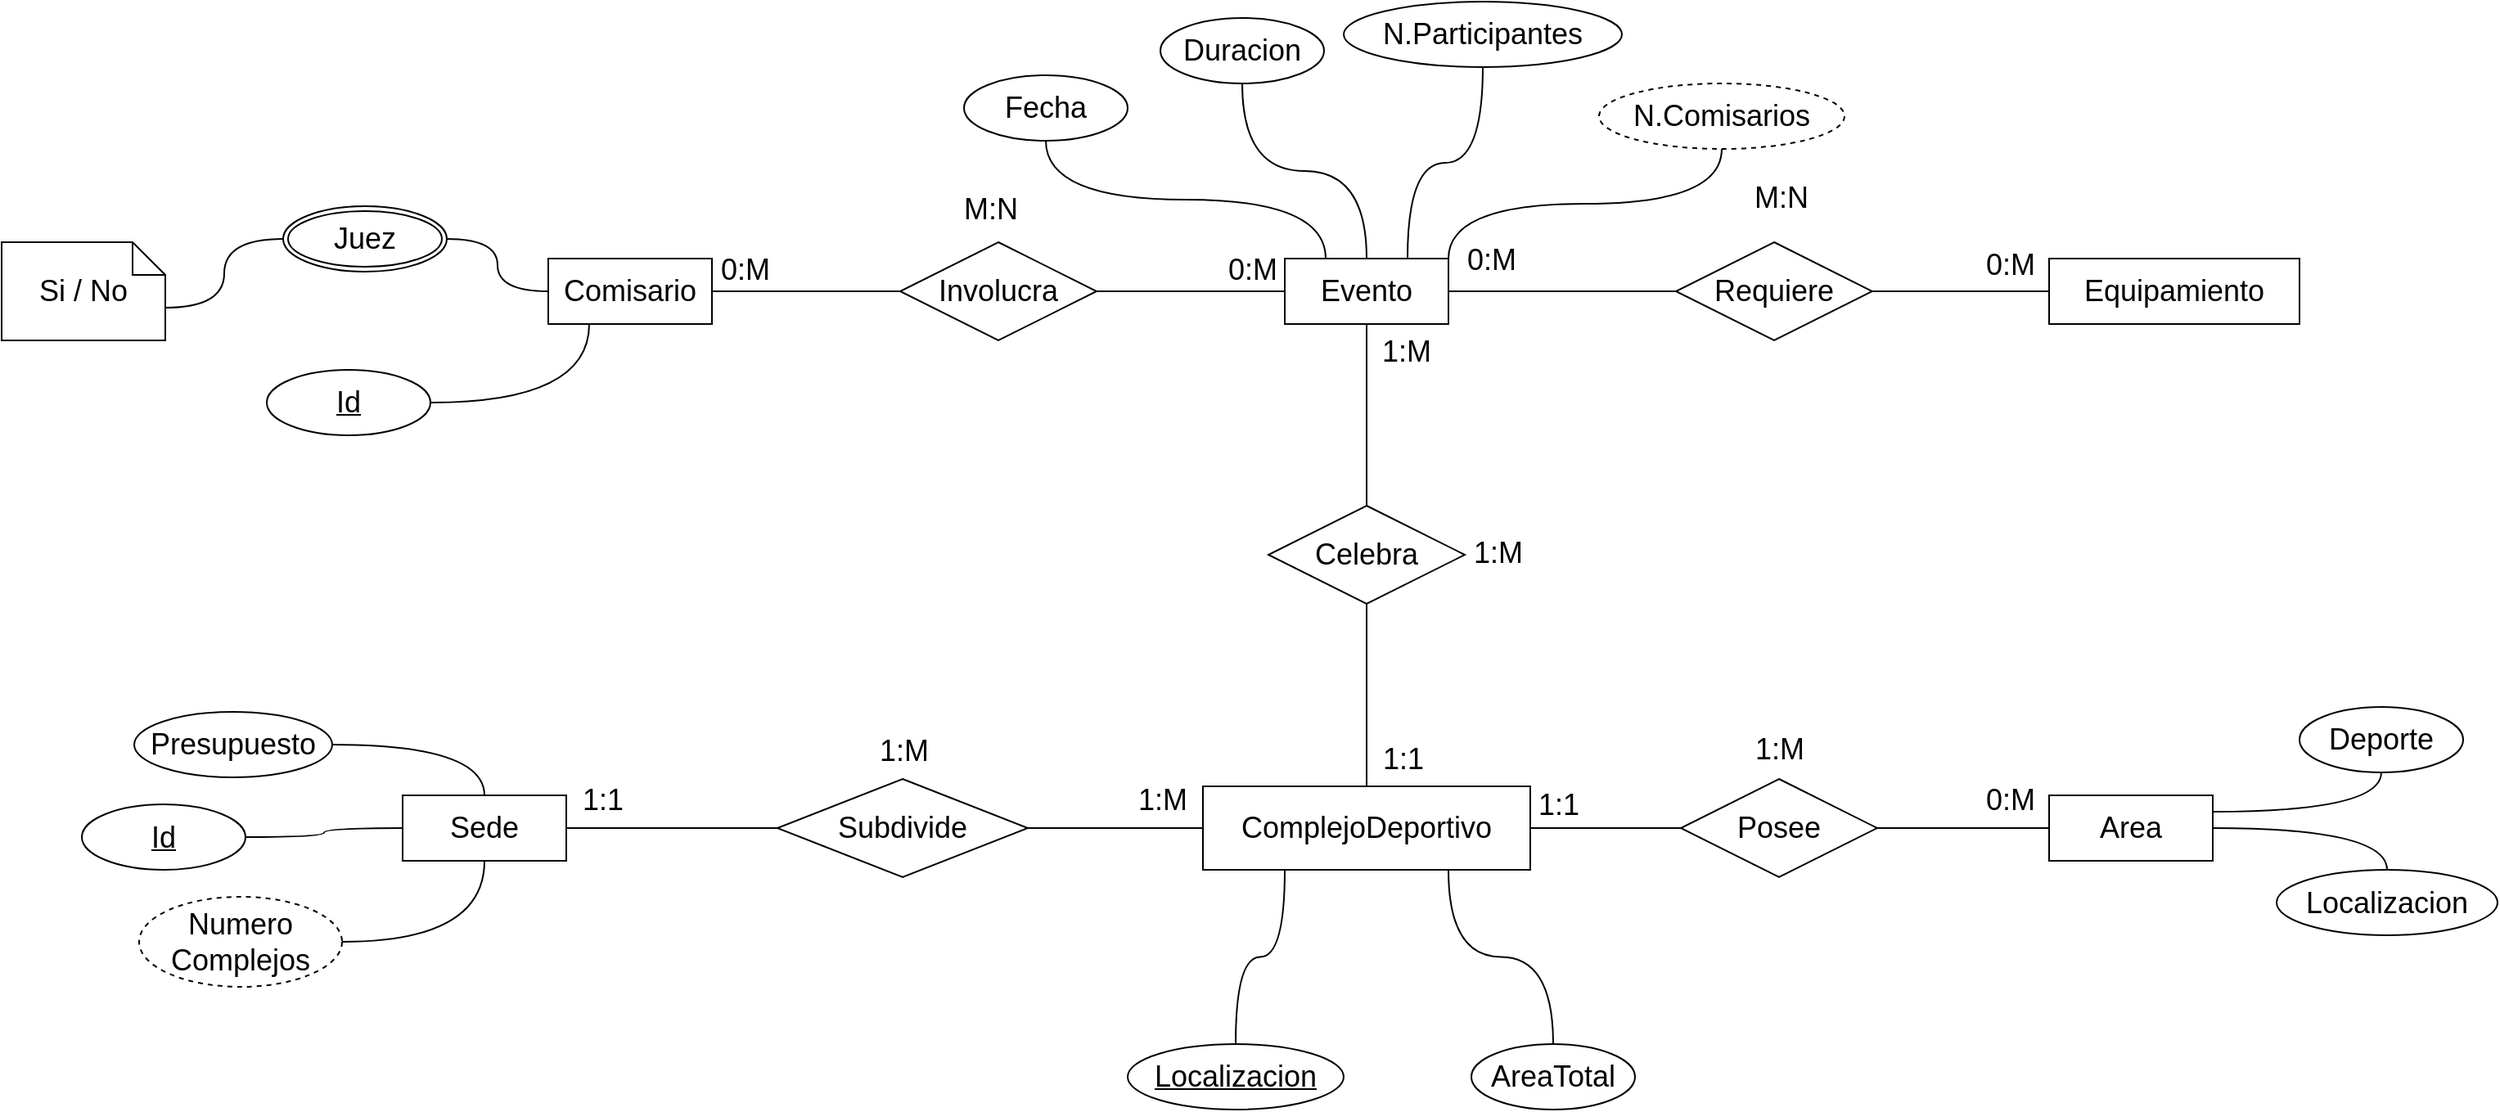 <mxfile version="22.0.8" type="github">
  <diagram id="R2lEEEUBdFMjLlhIrx00" name="Page-1">
    <mxGraphModel dx="2962" dy="1267" grid="0" gridSize="10" guides="1" tooltips="1" connect="1" arrows="1" fold="1" page="0" pageScale="1" pageWidth="850" pageHeight="1100" math="0" shadow="0" extFonts="Permanent Marker^https://fonts.googleapis.com/css?family=Permanent+Marker">
      <root>
        <mxCell id="0" />
        <mxCell id="1" parent="0" />
        <mxCell id="uXSZ9oOi-HadZaXaUpzR-9" style="edgeStyle=orthogonalEdgeStyle;rounded=0;orthogonalLoop=1;jettySize=auto;html=1;exitX=0;exitY=0.5;exitDx=0;exitDy=0;endArrow=none;endFill=0;" parent="1" source="uXSZ9oOi-HadZaXaUpzR-1" target="uXSZ9oOi-HadZaXaUpzR-7" edge="1">
          <mxGeometry relative="1" as="geometry" />
        </mxCell>
        <mxCell id="uXSZ9oOi-HadZaXaUpzR-18" style="edgeStyle=orthogonalEdgeStyle;rounded=0;orthogonalLoop=1;jettySize=auto;html=1;exitX=1;exitY=0.5;exitDx=0;exitDy=0;endArrow=none;endFill=0;" parent="1" source="uXSZ9oOi-HadZaXaUpzR-1" target="uXSZ9oOi-HadZaXaUpzR-14" edge="1">
          <mxGeometry relative="1" as="geometry" />
        </mxCell>
        <mxCell id="Mlw_gC38UTIcC0JPLQly-18" style="edgeStyle=orthogonalEdgeStyle;curved=1;rounded=0;orthogonalLoop=1;jettySize=auto;html=1;exitX=0.25;exitY=1;exitDx=0;exitDy=0;endArrow=none;endFill=0;" edge="1" parent="1" source="uXSZ9oOi-HadZaXaUpzR-1" target="Mlw_gC38UTIcC0JPLQly-17">
          <mxGeometry relative="1" as="geometry" />
        </mxCell>
        <mxCell id="Mlw_gC38UTIcC0JPLQly-19" style="edgeStyle=orthogonalEdgeStyle;curved=1;rounded=0;orthogonalLoop=1;jettySize=auto;html=1;exitX=0.75;exitY=1;exitDx=0;exitDy=0;endArrow=none;endFill=0;" edge="1" parent="1" source="uXSZ9oOi-HadZaXaUpzR-1" target="Mlw_gC38UTIcC0JPLQly-15">
          <mxGeometry relative="1" as="geometry" />
        </mxCell>
        <mxCell id="uXSZ9oOi-HadZaXaUpzR-1" value="&lt;font style=&quot;font-size: 18px;&quot;&gt;ComplejoDeportivo&lt;/font&gt;" style="whiteSpace=wrap;html=1;align=center;" parent="1" vertex="1">
          <mxGeometry x="-174" y="390.5" width="200" height="51" as="geometry" />
        </mxCell>
        <mxCell id="uXSZ9oOi-HadZaXaUpzR-8" style="edgeStyle=orthogonalEdgeStyle;rounded=0;orthogonalLoop=1;jettySize=auto;html=1;exitX=1;exitY=0.5;exitDx=0;exitDy=0;endArrow=none;endFill=0;" parent="1" source="uXSZ9oOi-HadZaXaUpzR-3" target="uXSZ9oOi-HadZaXaUpzR-7" edge="1">
          <mxGeometry relative="1" as="geometry" />
        </mxCell>
        <mxCell id="uXSZ9oOi-HadZaXaUpzR-3" value="&lt;font style=&quot;font-size: 18px;&quot;&gt;Sede&lt;/font&gt;" style="whiteSpace=wrap;html=1;align=center;" parent="1" vertex="1">
          <mxGeometry x="-663" y="396" width="100" height="40" as="geometry" />
        </mxCell>
        <mxCell id="uXSZ9oOi-HadZaXaUpzR-25" style="edgeStyle=orthogonalEdgeStyle;rounded=0;orthogonalLoop=1;jettySize=auto;html=1;endArrow=none;endFill=0;" parent="1" source="uXSZ9oOi-HadZaXaUpzR-4" target="uXSZ9oOi-HadZaXaUpzR-24" edge="1">
          <mxGeometry relative="1" as="geometry" />
        </mxCell>
        <mxCell id="Mlw_gC38UTIcC0JPLQly-36" style="edgeStyle=orthogonalEdgeStyle;curved=1;rounded=0;orthogonalLoop=1;jettySize=auto;html=1;exitX=0.25;exitY=0;exitDx=0;exitDy=0;endArrow=none;endFill=0;" edge="1" parent="1" source="uXSZ9oOi-HadZaXaUpzR-4" target="Mlw_gC38UTIcC0JPLQly-34">
          <mxGeometry relative="1" as="geometry" />
        </mxCell>
        <mxCell id="Mlw_gC38UTIcC0JPLQly-37" style="edgeStyle=orthogonalEdgeStyle;curved=1;rounded=0;orthogonalLoop=1;jettySize=auto;html=1;exitX=0.5;exitY=0;exitDx=0;exitDy=0;endArrow=none;endFill=0;" edge="1" parent="1" source="uXSZ9oOi-HadZaXaUpzR-4" target="Mlw_gC38UTIcC0JPLQly-33">
          <mxGeometry relative="1" as="geometry" />
        </mxCell>
        <mxCell id="Mlw_gC38UTIcC0JPLQly-38" style="edgeStyle=orthogonalEdgeStyle;curved=1;rounded=0;orthogonalLoop=1;jettySize=auto;html=1;exitX=0.75;exitY=0;exitDx=0;exitDy=0;endArrow=none;endFill=0;" edge="1" parent="1" source="uXSZ9oOi-HadZaXaUpzR-4" target="Mlw_gC38UTIcC0JPLQly-32">
          <mxGeometry relative="1" as="geometry" />
        </mxCell>
        <mxCell id="Mlw_gC38UTIcC0JPLQly-39" style="edgeStyle=orthogonalEdgeStyle;curved=1;rounded=0;orthogonalLoop=1;jettySize=auto;html=1;exitX=1;exitY=0;exitDx=0;exitDy=0;endArrow=none;endFill=0;" edge="1" parent="1" source="uXSZ9oOi-HadZaXaUpzR-4" target="Mlw_gC38UTIcC0JPLQly-35">
          <mxGeometry relative="1" as="geometry" />
        </mxCell>
        <mxCell id="uXSZ9oOi-HadZaXaUpzR-4" value="&lt;font style=&quot;font-size: 18px;&quot;&gt;Evento&lt;/font&gt;" style="whiteSpace=wrap;html=1;align=center;" parent="1" vertex="1">
          <mxGeometry x="-124" y="68" width="100" height="40" as="geometry" />
        </mxCell>
        <mxCell id="Mlw_gC38UTIcC0JPLQly-12" style="edgeStyle=orthogonalEdgeStyle;curved=1;rounded=0;orthogonalLoop=1;jettySize=auto;html=1;exitX=1;exitY=0.25;exitDx=0;exitDy=0;endArrow=none;endFill=0;" edge="1" parent="1" source="uXSZ9oOi-HadZaXaUpzR-5" target="Mlw_gC38UTIcC0JPLQly-10">
          <mxGeometry relative="1" as="geometry" />
        </mxCell>
        <mxCell id="Mlw_gC38UTIcC0JPLQly-13" style="edgeStyle=orthogonalEdgeStyle;curved=1;rounded=0;orthogonalLoop=1;jettySize=auto;html=1;exitX=1;exitY=0.5;exitDx=0;exitDy=0;endArrow=none;endFill=0;" edge="1" parent="1" source="uXSZ9oOi-HadZaXaUpzR-5" target="Mlw_gC38UTIcC0JPLQly-11">
          <mxGeometry relative="1" as="geometry" />
        </mxCell>
        <mxCell id="uXSZ9oOi-HadZaXaUpzR-5" value="&lt;font style=&quot;font-size: 18px;&quot;&gt;Area&lt;/font&gt;" style="whiteSpace=wrap;html=1;align=center;" parent="1" vertex="1">
          <mxGeometry x="343" y="396" width="100" height="40" as="geometry" />
        </mxCell>
        <mxCell id="uXSZ9oOi-HadZaXaUpzR-6" value="&lt;font style=&quot;font-size: 18px;&quot;&gt;Equipamiento&lt;/font&gt;" style="whiteSpace=wrap;html=1;align=center;" parent="1" vertex="1">
          <mxGeometry x="343" y="68" width="153" height="40" as="geometry" />
        </mxCell>
        <mxCell id="uXSZ9oOi-HadZaXaUpzR-7" value="&lt;font style=&quot;font-size: 18px;&quot;&gt;Subdivide&lt;/font&gt;" style="shape=rhombus;perimeter=rhombusPerimeter;whiteSpace=wrap;html=1;align=center;" parent="1" vertex="1">
          <mxGeometry x="-434" y="386" width="153" height="60" as="geometry" />
        </mxCell>
        <mxCell id="uXSZ9oOi-HadZaXaUpzR-22" style="edgeStyle=orthogonalEdgeStyle;rounded=0;orthogonalLoop=1;jettySize=auto;html=1;exitX=1;exitY=0.5;exitDx=0;exitDy=0;endArrow=none;endFill=0;" parent="1" source="uXSZ9oOi-HadZaXaUpzR-11" target="uXSZ9oOi-HadZaXaUpzR-13" edge="1">
          <mxGeometry relative="1" as="geometry" />
        </mxCell>
        <mxCell id="uXSZ9oOi-HadZaXaUpzR-11" value="&lt;font style=&quot;font-size: 18px;&quot;&gt;Comisario&lt;/font&gt;" style="whiteSpace=wrap;html=1;align=center;" parent="1" vertex="1">
          <mxGeometry x="-574" y="68" width="100" height="40" as="geometry" />
        </mxCell>
        <mxCell id="uXSZ9oOi-HadZaXaUpzR-20" style="edgeStyle=orthogonalEdgeStyle;rounded=0;orthogonalLoop=1;jettySize=auto;html=1;endArrow=none;endFill=0;" parent="1" source="uXSZ9oOi-HadZaXaUpzR-12" target="uXSZ9oOi-HadZaXaUpzR-1" edge="1">
          <mxGeometry relative="1" as="geometry" />
        </mxCell>
        <mxCell id="uXSZ9oOi-HadZaXaUpzR-21" style="edgeStyle=orthogonalEdgeStyle;rounded=0;orthogonalLoop=1;jettySize=auto;html=1;endArrow=none;endFill=0;" parent="1" source="uXSZ9oOi-HadZaXaUpzR-12" target="uXSZ9oOi-HadZaXaUpzR-4" edge="1">
          <mxGeometry relative="1" as="geometry" />
        </mxCell>
        <mxCell id="uXSZ9oOi-HadZaXaUpzR-12" value="&lt;font style=&quot;font-size: 18px;&quot;&gt;Celebra&lt;/font&gt;" style="shape=rhombus;perimeter=rhombusPerimeter;whiteSpace=wrap;html=1;align=center;" parent="1" vertex="1">
          <mxGeometry x="-134" y="219" width="120" height="60" as="geometry" />
        </mxCell>
        <mxCell id="uXSZ9oOi-HadZaXaUpzR-23" style="edgeStyle=orthogonalEdgeStyle;rounded=0;orthogonalLoop=1;jettySize=auto;html=1;exitX=1;exitY=0.5;exitDx=0;exitDy=0;endArrow=none;endFill=0;" parent="1" source="uXSZ9oOi-HadZaXaUpzR-13" target="uXSZ9oOi-HadZaXaUpzR-4" edge="1">
          <mxGeometry relative="1" as="geometry" />
        </mxCell>
        <mxCell id="uXSZ9oOi-HadZaXaUpzR-13" value="&lt;font style=&quot;font-size: 18px;&quot;&gt;Involucra&lt;/font&gt;" style="shape=rhombus;perimeter=rhombusPerimeter;whiteSpace=wrap;html=1;align=center;" parent="1" vertex="1">
          <mxGeometry x="-359" y="58" width="120" height="60" as="geometry" />
        </mxCell>
        <mxCell id="uXSZ9oOi-HadZaXaUpzR-19" style="edgeStyle=orthogonalEdgeStyle;rounded=0;orthogonalLoop=1;jettySize=auto;html=1;exitX=1;exitY=0.5;exitDx=0;exitDy=0;entryX=0;entryY=0.5;entryDx=0;entryDy=0;endArrow=none;endFill=0;" parent="1" source="uXSZ9oOi-HadZaXaUpzR-14" target="uXSZ9oOi-HadZaXaUpzR-5" edge="1">
          <mxGeometry relative="1" as="geometry" />
        </mxCell>
        <mxCell id="uXSZ9oOi-HadZaXaUpzR-14" value="&lt;span style=&quot;font-size: 18px;&quot;&gt;Posee&lt;/span&gt;" style="shape=rhombus;perimeter=rhombusPerimeter;whiteSpace=wrap;html=1;align=center;" parent="1" vertex="1">
          <mxGeometry x="118" y="386" width="120" height="60" as="geometry" />
        </mxCell>
        <mxCell id="uXSZ9oOi-HadZaXaUpzR-15" value="&lt;font style=&quot;font-size: 18px;&quot;&gt;1:M&lt;/font&gt;" style="text;html=1;align=center;verticalAlign=middle;resizable=0;points=[];autosize=1;strokeColor=none;fillColor=none;" parent="1" vertex="1">
          <mxGeometry x="-223" y="382" width="48" height="34" as="geometry" />
        </mxCell>
        <mxCell id="uXSZ9oOi-HadZaXaUpzR-16" value="&lt;font style=&quot;font-size: 18px;&quot;&gt;1:1&lt;/font&gt;" style="text;html=1;align=center;verticalAlign=middle;resizable=0;points=[];autosize=1;strokeColor=none;fillColor=none;" parent="1" vertex="1">
          <mxGeometry x="-563" y="382" width="43" height="34" as="geometry" />
        </mxCell>
        <mxCell id="uXSZ9oOi-HadZaXaUpzR-17" value="&lt;font style=&quot;font-size: 18px;&quot;&gt;1:M&lt;/font&gt;" style="text;html=1;align=center;verticalAlign=middle;resizable=0;points=[];autosize=1;strokeColor=none;fillColor=none;" parent="1" vertex="1">
          <mxGeometry x="-381.5" y="352" width="48" height="34" as="geometry" />
        </mxCell>
        <mxCell id="uXSZ9oOi-HadZaXaUpzR-26" style="edgeStyle=orthogonalEdgeStyle;rounded=0;orthogonalLoop=1;jettySize=auto;html=1;endArrow=none;endFill=0;" parent="1" source="uXSZ9oOi-HadZaXaUpzR-24" target="uXSZ9oOi-HadZaXaUpzR-6" edge="1">
          <mxGeometry relative="1" as="geometry" />
        </mxCell>
        <mxCell id="uXSZ9oOi-HadZaXaUpzR-24" value="&lt;span style=&quot;font-size: 18px;&quot;&gt;Requiere&lt;/span&gt;" style="shape=rhombus;perimeter=rhombusPerimeter;whiteSpace=wrap;html=1;align=center;" parent="1" vertex="1">
          <mxGeometry x="115" y="58" width="120" height="60" as="geometry" />
        </mxCell>
        <mxCell id="uXSZ9oOi-HadZaXaUpzR-27" value="&lt;font style=&quot;font-size: 18px;&quot;&gt;1:1&lt;/font&gt;" style="text;html=1;align=center;verticalAlign=middle;resizable=0;points=[];autosize=1;strokeColor=none;fillColor=none;" parent="1" vertex="1">
          <mxGeometry x="-74" y="356.5" width="43" height="34" as="geometry" />
        </mxCell>
        <mxCell id="uXSZ9oOi-HadZaXaUpzR-28" value="&lt;font style=&quot;font-size: 18px;&quot;&gt;0:M&lt;/font&gt;" style="text;html=1;align=center;verticalAlign=middle;resizable=0;points=[];autosize=1;strokeColor=none;fillColor=none;" parent="1" vertex="1">
          <mxGeometry x="-22" y="52" width="48" height="34" as="geometry" />
        </mxCell>
        <mxCell id="uXSZ9oOi-HadZaXaUpzR-29" value="&lt;font style=&quot;font-size: 18px;&quot;&gt;1:M&lt;/font&gt;" style="text;html=1;align=center;verticalAlign=middle;resizable=0;points=[];autosize=1;strokeColor=none;fillColor=none;" parent="1" vertex="1">
          <mxGeometry x="-74" y="108" width="48" height="34" as="geometry" />
        </mxCell>
        <mxCell id="Mlw_gC38UTIcC0JPLQly-1" value="&lt;font style=&quot;font-size: 18px;&quot;&gt;0:M&lt;/font&gt;" style="text;html=1;align=center;verticalAlign=middle;resizable=0;points=[];autosize=1;strokeColor=none;fillColor=none;" vertex="1" parent="1">
          <mxGeometry x="295" y="382" width="48" height="34" as="geometry" />
        </mxCell>
        <mxCell id="Mlw_gC38UTIcC0JPLQly-2" value="&lt;font style=&quot;font-size: 18px;&quot;&gt;1:1&lt;/font&gt;" style="text;html=1;align=center;verticalAlign=middle;resizable=0;points=[];autosize=1;strokeColor=none;fillColor=none;" vertex="1" parent="1">
          <mxGeometry x="21" y="385" width="43" height="34" as="geometry" />
        </mxCell>
        <mxCell id="Mlw_gC38UTIcC0JPLQly-3" value="&lt;font style=&quot;font-size: 18px;&quot;&gt;1:M&lt;/font&gt;" style="text;html=1;align=center;verticalAlign=middle;resizable=0;points=[];autosize=1;strokeColor=none;fillColor=none;" vertex="1" parent="1">
          <mxGeometry x="154" y="351" width="48" height="34" as="geometry" />
        </mxCell>
        <mxCell id="Mlw_gC38UTIcC0JPLQly-4" value="&lt;font style=&quot;font-size: 18px;&quot;&gt;0:M&lt;/font&gt;" style="text;html=1;align=center;verticalAlign=middle;resizable=0;points=[];autosize=1;strokeColor=none;fillColor=none;" vertex="1" parent="1">
          <mxGeometry x="-168" y="58" width="48" height="34" as="geometry" />
        </mxCell>
        <mxCell id="Mlw_gC38UTIcC0JPLQly-5" value="&lt;font style=&quot;font-size: 18px;&quot;&gt;1:M&lt;/font&gt;" style="text;html=1;align=center;verticalAlign=middle;resizable=0;points=[];autosize=1;strokeColor=none;fillColor=none;" vertex="1" parent="1">
          <mxGeometry x="-18" y="231" width="48" height="34" as="geometry" />
        </mxCell>
        <mxCell id="Mlw_gC38UTIcC0JPLQly-6" value="&lt;font style=&quot;font-size: 18px;&quot;&gt;0:M&lt;/font&gt;" style="text;html=1;align=center;verticalAlign=middle;resizable=0;points=[];autosize=1;strokeColor=none;fillColor=none;" vertex="1" parent="1">
          <mxGeometry x="-478" y="58" width="48" height="34" as="geometry" />
        </mxCell>
        <mxCell id="Mlw_gC38UTIcC0JPLQly-7" value="&lt;font style=&quot;font-size: 18px;&quot;&gt;M:N&lt;/font&gt;" style="text;html=1;align=center;verticalAlign=middle;resizable=0;points=[];autosize=1;strokeColor=none;fillColor=none;" vertex="1" parent="1">
          <mxGeometry x="-330" y="21" width="51" height="34" as="geometry" />
        </mxCell>
        <mxCell id="Mlw_gC38UTIcC0JPLQly-8" value="&lt;font style=&quot;font-size: 18px;&quot;&gt;0:M&lt;/font&gt;" style="text;html=1;align=center;verticalAlign=middle;resizable=0;points=[];autosize=1;strokeColor=none;fillColor=none;" vertex="1" parent="1">
          <mxGeometry x="295" y="55" width="48" height="34" as="geometry" />
        </mxCell>
        <mxCell id="Mlw_gC38UTIcC0JPLQly-9" value="&lt;font style=&quot;font-size: 18px;&quot;&gt;M:N&lt;/font&gt;" style="text;html=1;align=center;verticalAlign=middle;resizable=0;points=[];autosize=1;strokeColor=none;fillColor=none;" vertex="1" parent="1">
          <mxGeometry x="153" y="14" width="51" height="34" as="geometry" />
        </mxCell>
        <mxCell id="Mlw_gC38UTIcC0JPLQly-10" value="&lt;font style=&quot;font-size: 18px;&quot;&gt;Deporte&lt;/font&gt;" style="ellipse;whiteSpace=wrap;html=1;align=center;" vertex="1" parent="1">
          <mxGeometry x="496" y="342" width="100" height="40" as="geometry" />
        </mxCell>
        <mxCell id="Mlw_gC38UTIcC0JPLQly-11" value="&lt;font style=&quot;font-size: 18px;&quot;&gt;Localizacion&lt;/font&gt;" style="ellipse;whiteSpace=wrap;html=1;align=center;" vertex="1" parent="1">
          <mxGeometry x="482" y="441.5" width="135" height="40" as="geometry" />
        </mxCell>
        <mxCell id="Mlw_gC38UTIcC0JPLQly-15" value="&lt;font style=&quot;font-size: 18px;&quot;&gt;AreaTotal&lt;/font&gt;" style="ellipse;whiteSpace=wrap;html=1;align=center;" vertex="1" parent="1">
          <mxGeometry x="-10" y="548" width="100" height="40" as="geometry" />
        </mxCell>
        <mxCell id="Mlw_gC38UTIcC0JPLQly-17" value="&lt;font style=&quot;font-size: 18px;&quot;&gt;Localizacion&lt;/font&gt;" style="ellipse;whiteSpace=wrap;html=1;align=center;fontStyle=4;" vertex="1" parent="1">
          <mxGeometry x="-220" y="548" width="132" height="40" as="geometry" />
        </mxCell>
        <mxCell id="Mlw_gC38UTIcC0JPLQly-24" style="edgeStyle=orthogonalEdgeStyle;curved=1;rounded=0;orthogonalLoop=1;jettySize=auto;html=1;exitX=1;exitY=0.5;exitDx=0;exitDy=0;endArrow=none;endFill=0;" edge="1" parent="1" source="Mlw_gC38UTIcC0JPLQly-20" target="uXSZ9oOi-HadZaXaUpzR-3">
          <mxGeometry relative="1" as="geometry" />
        </mxCell>
        <mxCell id="Mlw_gC38UTIcC0JPLQly-20" value="&lt;font style=&quot;font-size: 18px;&quot;&gt;Presupuesto&lt;/font&gt;" style="ellipse;whiteSpace=wrap;html=1;align=center;" vertex="1" parent="1">
          <mxGeometry x="-827" y="345" width="121" height="40" as="geometry" />
        </mxCell>
        <mxCell id="Mlw_gC38UTIcC0JPLQly-25" style="edgeStyle=orthogonalEdgeStyle;curved=1;rounded=0;orthogonalLoop=1;jettySize=auto;html=1;exitX=1;exitY=0.5;exitDx=0;exitDy=0;endArrow=none;endFill=0;" edge="1" parent="1" source="Mlw_gC38UTIcC0JPLQly-21" target="uXSZ9oOi-HadZaXaUpzR-3">
          <mxGeometry relative="1" as="geometry" />
        </mxCell>
        <mxCell id="Mlw_gC38UTIcC0JPLQly-21" value="&lt;font style=&quot;font-size: 18px;&quot;&gt;Numero Complejos&lt;/font&gt;" style="ellipse;whiteSpace=wrap;html=1;align=center;dashed=1;" vertex="1" parent="1">
          <mxGeometry x="-824" y="458" width="124" height="55" as="geometry" />
        </mxCell>
        <mxCell id="Mlw_gC38UTIcC0JPLQly-28" style="edgeStyle=orthogonalEdgeStyle;curved=1;rounded=0;orthogonalLoop=1;jettySize=auto;html=1;exitX=1;exitY=0.5;exitDx=0;exitDy=0;endArrow=none;endFill=0;" edge="1" parent="1" source="Mlw_gC38UTIcC0JPLQly-22" target="uXSZ9oOi-HadZaXaUpzR-11">
          <mxGeometry relative="1" as="geometry" />
        </mxCell>
        <mxCell id="Mlw_gC38UTIcC0JPLQly-22" value="&lt;font style=&quot;font-size: 18px;&quot;&gt;Juez&lt;/font&gt;" style="ellipse;shape=doubleEllipse;margin=3;whiteSpace=wrap;html=1;align=center;" vertex="1" parent="1">
          <mxGeometry x="-736" y="36" width="100" height="40" as="geometry" />
        </mxCell>
        <mxCell id="Mlw_gC38UTIcC0JPLQly-29" style="edgeStyle=orthogonalEdgeStyle;curved=1;rounded=0;orthogonalLoop=1;jettySize=auto;html=1;exitX=0;exitY=0;exitDx=100;exitDy=40;exitPerimeter=0;entryX=0;entryY=0.5;entryDx=0;entryDy=0;endArrow=none;endFill=0;" edge="1" parent="1" source="Mlw_gC38UTIcC0JPLQly-23" target="Mlw_gC38UTIcC0JPLQly-22">
          <mxGeometry relative="1" as="geometry" />
        </mxCell>
        <mxCell id="Mlw_gC38UTIcC0JPLQly-23" value="&lt;font style=&quot;font-size: 18px;&quot;&gt;Si / No&lt;/font&gt;" style="shape=note;size=20;whiteSpace=wrap;html=1;" vertex="1" parent="1">
          <mxGeometry x="-908" y="58" width="100" height="60" as="geometry" />
        </mxCell>
        <mxCell id="Mlw_gC38UTIcC0JPLQly-27" style="edgeStyle=orthogonalEdgeStyle;curved=1;rounded=0;orthogonalLoop=1;jettySize=auto;html=1;exitX=1;exitY=0.5;exitDx=0;exitDy=0;endArrow=none;endFill=0;" edge="1" parent="1" source="Mlw_gC38UTIcC0JPLQly-26" target="uXSZ9oOi-HadZaXaUpzR-3">
          <mxGeometry relative="1" as="geometry" />
        </mxCell>
        <mxCell id="Mlw_gC38UTIcC0JPLQly-26" value="&lt;font style=&quot;font-size: 18px;&quot;&gt;Id&lt;/font&gt;" style="ellipse;whiteSpace=wrap;html=1;align=center;fontStyle=4;" vertex="1" parent="1">
          <mxGeometry x="-859" y="401.5" width="100" height="40" as="geometry" />
        </mxCell>
        <mxCell id="Mlw_gC38UTIcC0JPLQly-31" style="edgeStyle=orthogonalEdgeStyle;curved=1;rounded=0;orthogonalLoop=1;jettySize=auto;html=1;exitX=1;exitY=0.5;exitDx=0;exitDy=0;entryX=0.25;entryY=1;entryDx=0;entryDy=0;endArrow=none;endFill=0;" edge="1" parent="1" source="Mlw_gC38UTIcC0JPLQly-30" target="uXSZ9oOi-HadZaXaUpzR-11">
          <mxGeometry relative="1" as="geometry" />
        </mxCell>
        <mxCell id="Mlw_gC38UTIcC0JPLQly-30" value="&lt;font style=&quot;font-size: 18px;&quot;&gt;Id&lt;/font&gt;" style="ellipse;whiteSpace=wrap;html=1;align=center;fontStyle=4;" vertex="1" parent="1">
          <mxGeometry x="-746" y="136" width="100" height="40" as="geometry" />
        </mxCell>
        <mxCell id="Mlw_gC38UTIcC0JPLQly-32" value="&lt;span style=&quot;font-size: 18px;&quot;&gt;N.Participantes&lt;/span&gt;" style="ellipse;whiteSpace=wrap;html=1;align=center;" vertex="1" parent="1">
          <mxGeometry x="-88" y="-89" width="170" height="40" as="geometry" />
        </mxCell>
        <mxCell id="Mlw_gC38UTIcC0JPLQly-33" value="&lt;font style=&quot;font-size: 18px;&quot;&gt;Duracion&lt;/font&gt;" style="ellipse;whiteSpace=wrap;html=1;align=center;" vertex="1" parent="1">
          <mxGeometry x="-200" y="-79" width="100" height="40" as="geometry" />
        </mxCell>
        <mxCell id="Mlw_gC38UTIcC0JPLQly-34" value="&lt;font style=&quot;font-size: 18px;&quot;&gt;Fecha&lt;/font&gt;" style="ellipse;whiteSpace=wrap;html=1;align=center;" vertex="1" parent="1">
          <mxGeometry x="-320" y="-44" width="100" height="40" as="geometry" />
        </mxCell>
        <mxCell id="Mlw_gC38UTIcC0JPLQly-35" value="&lt;font style=&quot;font-size: 18px;&quot;&gt;N.Comisarios&lt;/font&gt;" style="ellipse;whiteSpace=wrap;html=1;align=center;dashed=1;" vertex="1" parent="1">
          <mxGeometry x="68" y="-39" width="150" height="40" as="geometry" />
        </mxCell>
      </root>
    </mxGraphModel>
  </diagram>
</mxfile>
